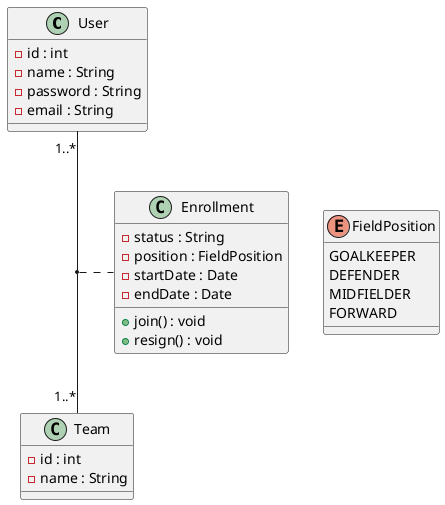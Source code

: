 @startuml
class User {
- id : int
- name : String
- password : String
- email : String
}

class Team {
- id : int
- name : String
}

class Enrollment {
- status : String
- position : FieldPosition 
- startDate : Date
- endDate : Date
+ join() : void
+ resign() : void
}


enum FieldPosition {
  GOALKEEPER
  DEFENDER
  MIDFIELDER
  FORWARD
}

User"1..*" -- "1..*" Team
(User, Team) .. Enrollment

Enrollment -[hidden]> FieldPosition 



@enduml